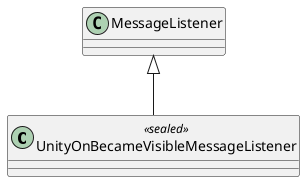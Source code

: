 @startuml
class UnityOnBecameVisibleMessageListener <<sealed>> {
}
MessageListener <|-- UnityOnBecameVisibleMessageListener
@enduml
